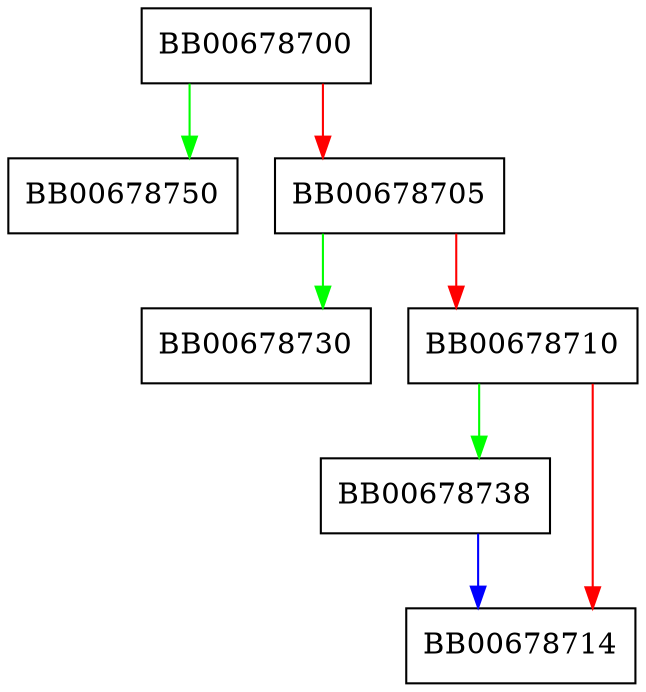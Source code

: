 digraph trtable_free {
  node [shape="box"];
  graph [splines=ortho];
  BB00678700 -> BB00678750 [color="green"];
  BB00678700 -> BB00678705 [color="red"];
  BB00678705 -> BB00678730 [color="green"];
  BB00678705 -> BB00678710 [color="red"];
  BB00678710 -> BB00678738 [color="green"];
  BB00678710 -> BB00678714 [color="red"];
  BB00678738 -> BB00678714 [color="blue"];
}